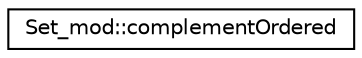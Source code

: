 digraph "Graphical Class Hierarchy"
{
 // LATEX_PDF_SIZE
  edge [fontname="Helvetica",fontsize="10",labelfontname="Helvetica",labelfontsize="10"];
  node [fontname="Helvetica",fontsize="10",shape=record];
  rankdir="LR";
  Node0 [label="Set_mod::complementOrdered",height=0.2,width=0.4,color="black", fillcolor="white", style="filled",URL="$interfaceSet__mod_1_1complementOrdered.html",tooltip="Generate and return an array of elements of OrderedSuperSet that are not in OrderedSet...."];
}
